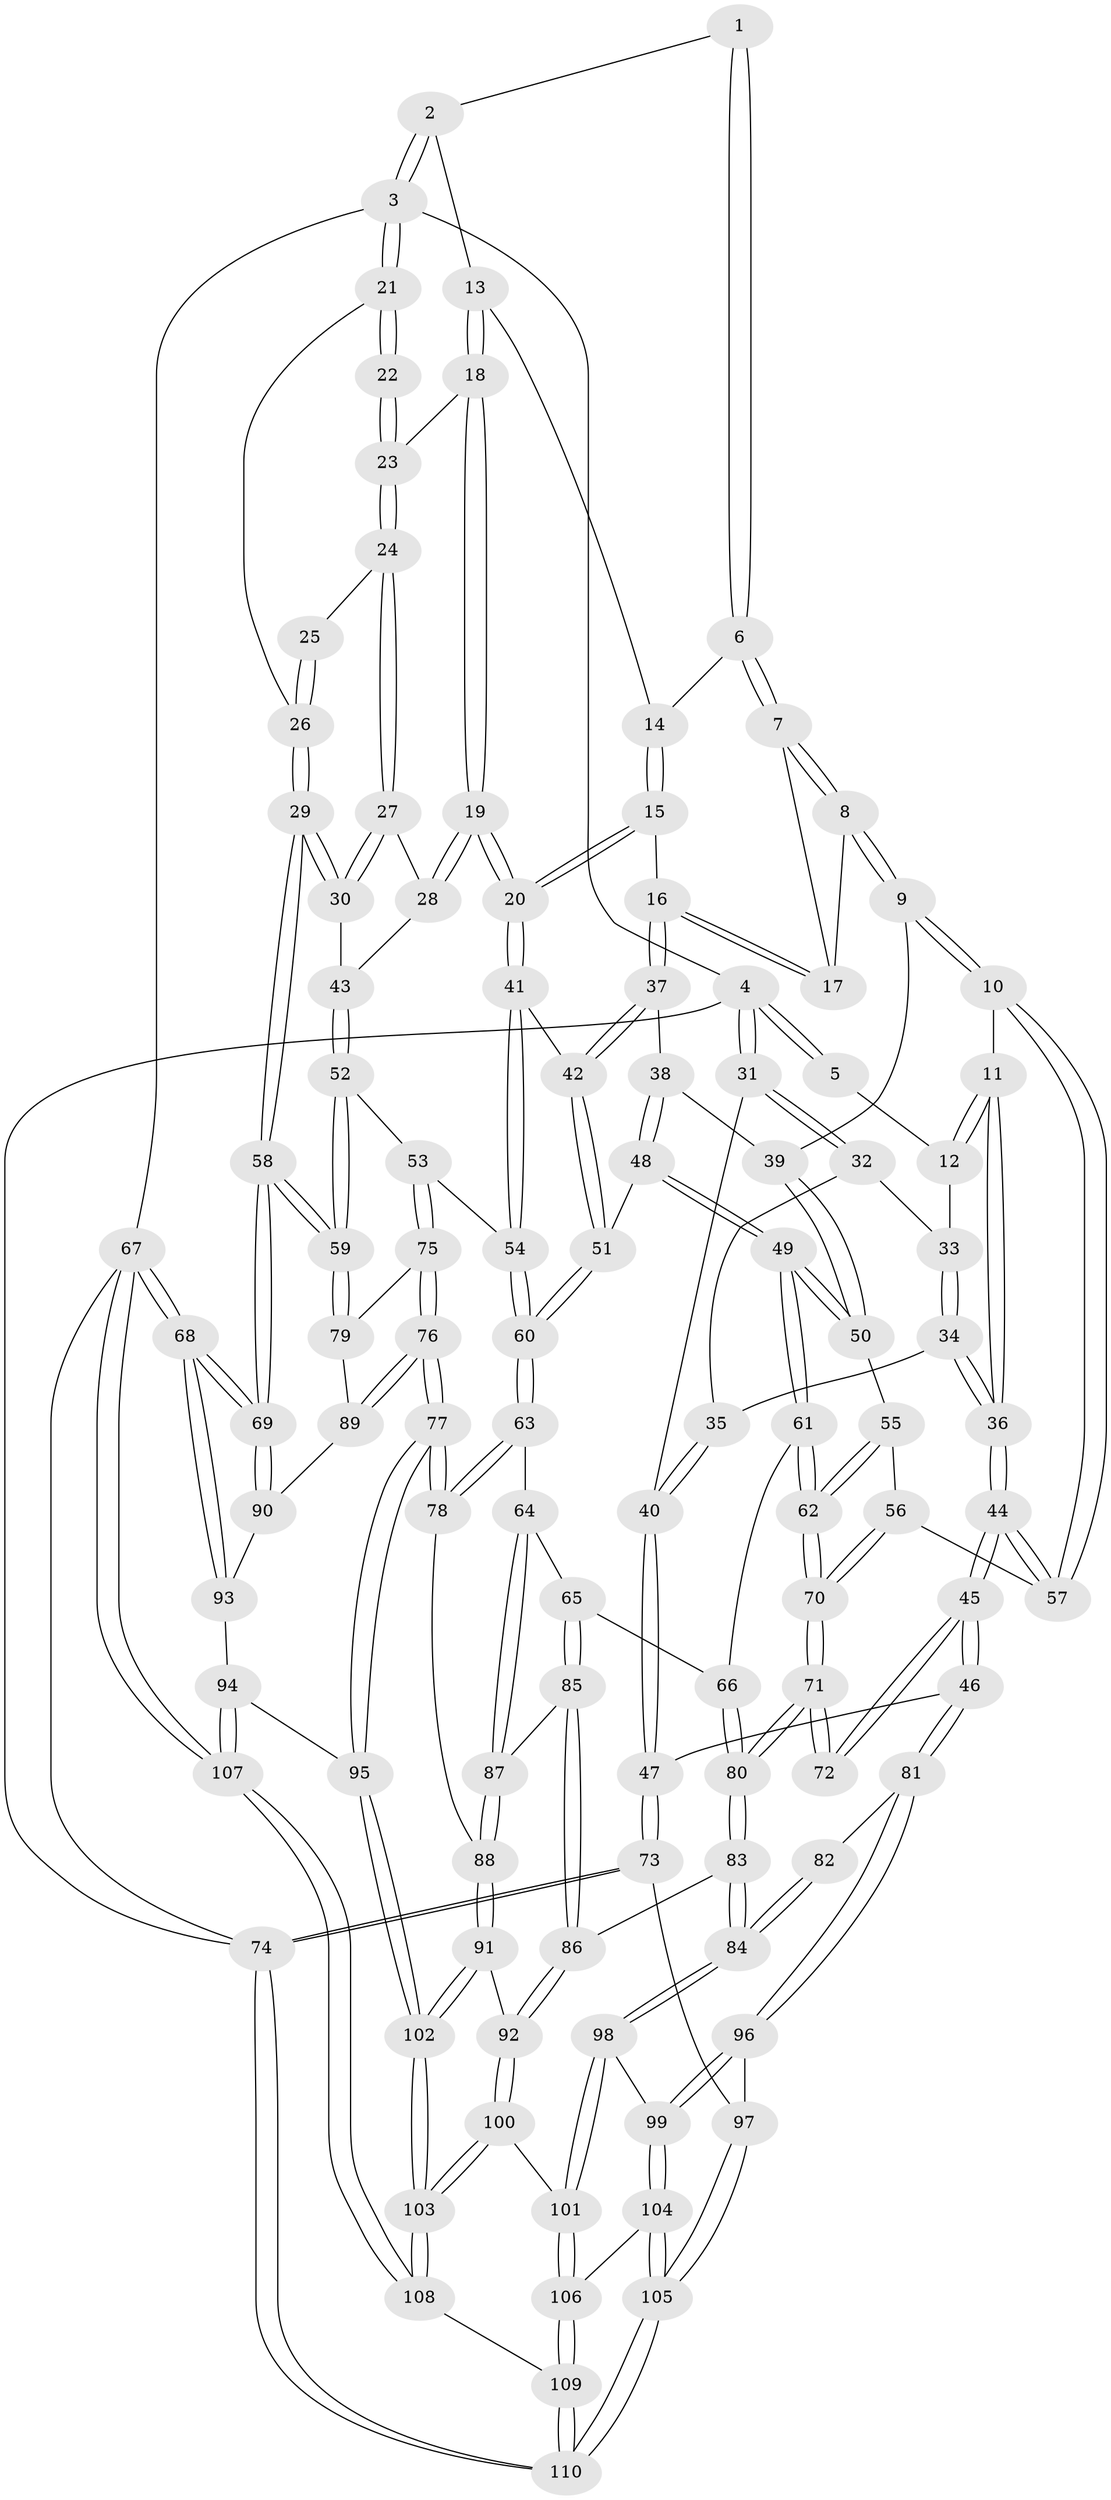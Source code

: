 // coarse degree distribution, {5: 0.35064935064935066, 7: 0.025974025974025976, 2: 0.03896103896103896, 3: 0.09090909090909091, 8: 0.012987012987012988, 6: 0.16883116883116883, 4: 0.3116883116883117}
// Generated by graph-tools (version 1.1) at 2025/21/03/04/25 18:21:14]
// undirected, 110 vertices, 272 edges
graph export_dot {
graph [start="1"]
  node [color=gray90,style=filled];
  1 [pos="+0.3840176095302006+0"];
  2 [pos="+0.8195756861621942+0"];
  3 [pos="+1+0"];
  4 [pos="+0+0"];
  5 [pos="+0.2747097750329701+0"];
  6 [pos="+0.3964043566028528+0"];
  7 [pos="+0.4095590153325884+0"];
  8 [pos="+0.3516542250048633+0.22793224731871187"];
  9 [pos="+0.33626618005013237+0.25588972817272637"];
  10 [pos="+0.3192066051261804+0.2598465644138905"];
  11 [pos="+0.19286333447302384+0.11836434423447614"];
  12 [pos="+0.18634489204119167+0.1055305670132613"];
  13 [pos="+0.8000165651336263+0.028336655676186696"];
  14 [pos="+0.6264934223441369+0.05790398783273207"];
  15 [pos="+0.5986731027937815+0.2149693434205018"];
  16 [pos="+0.582356891163691+0.2168786196564373"];
  17 [pos="+0.5034317080067788+0.12930792699717206"];
  18 [pos="+0.8032300122394974+0.04385209911347739"];
  19 [pos="+0.7114141762392314+0.2338152244306504"];
  20 [pos="+0.7106058046992194+0.23427826214987957"];
  21 [pos="+1+0"];
  22 [pos="+0.9693314026066325+0.057525369669414135"];
  23 [pos="+0.8050207359891255+0.045018626083276884"];
  24 [pos="+0.9090249107594887+0.13980585564211892"];
  25 [pos="+0.9640763724302338+0.13166740733665283"];
  26 [pos="+1+0.18924358144120276"];
  27 [pos="+0.9108331473047376+0.20798538081301293"];
  28 [pos="+0.8367473659829998+0.2705677185865288"];
  29 [pos="+1+0.3281713742199979"];
  30 [pos="+1+0.2777022294854631"];
  31 [pos="+0+0.11996946781562362"];
  32 [pos="+0.04444394064057376+0.15173089412137"];
  33 [pos="+0.08523413478954951+0.1514049171505379"];
  34 [pos="+0.09853860759301429+0.2929520853069562"];
  35 [pos="+0.048691014673346564+0.2826325405082464"];
  36 [pos="+0.13981212383578423+0.33413317205143656"];
  37 [pos="+0.5668432885470648+0.23483471529178898"];
  38 [pos="+0.46401089273583157+0.2867129623004299"];
  39 [pos="+0.383647356465651+0.2757422897559818"];
  40 [pos="+0+0.27937686523122224"];
  41 [pos="+0.7106468037922219+0.3757872942373139"];
  42 [pos="+0.5675675104696144+0.35549902089870905"];
  43 [pos="+0.8596269836994284+0.30269794319653165"];
  44 [pos="+0.17575505686914586+0.4074906915672038"];
  45 [pos="+0.09296986174286695+0.4918497916373968"];
  46 [pos="+0.045649151631094426+0.5189980601673444"];
  47 [pos="+0+0.5391066764087079"];
  48 [pos="+0.4799597273711459+0.4212500396824616"];
  49 [pos="+0.43767292996758633+0.44403984981173517"];
  50 [pos="+0.4125372461855512+0.4326834459689511"];
  51 [pos="+0.5481184057951507+0.4307350128726194"];
  52 [pos="+0.8862167200290949+0.4104833476366037"];
  53 [pos="+0.7313960417509857+0.47005348469468905"];
  54 [pos="+0.7218808815944856+0.46569074445507064"];
  55 [pos="+0.3618160232623783+0.42884160322552045"];
  56 [pos="+0.2385309544271436+0.40393112022964683"];
  57 [pos="+0.22689415212670877+0.39616754229069057"];
  58 [pos="+1+0.49955798447065763"];
  59 [pos="+1+0.4984760748049155"];
  60 [pos="+0.6241030991065928+0.4984703263884981"];
  61 [pos="+0.4346579352901752+0.47778062857295484"];
  62 [pos="+0.35711676287487165+0.5678729528031341"];
  63 [pos="+0.5979463079173251+0.5458363956932184"];
  64 [pos="+0.5880842339154932+0.5541924957370299"];
  65 [pos="+0.5060260727117515+0.5685607712599944"];
  66 [pos="+0.49681848084036034+0.5661251151042657"];
  67 [pos="+1+1"];
  68 [pos="+1+1"];
  69 [pos="+1+0.6106132186966208"];
  70 [pos="+0.34686186261345436+0.5822966159706067"];
  71 [pos="+0.3464183054342039+0.6153429333156166"];
  72 [pos="+0.2230355216713157+0.5759847828483527"];
  73 [pos="+0+0.7630693912626049"];
  74 [pos="+0+1"];
  75 [pos="+0.7793238434616935+0.5590606985736203"];
  76 [pos="+0.7726015190665448+0.7000871372042387"];
  77 [pos="+0.7429047686000415+0.7413408744258008"];
  78 [pos="+0.7404752847143318+0.7412531195668034"];
  79 [pos="+0.9017191866978619+0.5623055662079767"];
  80 [pos="+0.3506611046873574+0.6261769807697772"];
  81 [pos="+0.18112869735685622+0.7236366435816269"];
  82 [pos="+0.2221575168691385+0.6184290433178438"];
  83 [pos="+0.35051977789403543+0.699544047507344"];
  84 [pos="+0.3267037198031543+0.718166912447152"];
  85 [pos="+0.4826323995634617+0.6930329486969832"];
  86 [pos="+0.44618594039004406+0.7323150216239579"];
  87 [pos="+0.5729375830710103+0.654522491064192"];
  88 [pos="+0.6505225071385111+0.7625992009710013"];
  89 [pos="+0.8562948284811247+0.685069760788756"];
  90 [pos="+0.9761461983424744+0.6921711091822482"];
  91 [pos="+0.5972464276265292+0.8026921040923065"];
  92 [pos="+0.49729009833120913+0.7958783412449806"];
  93 [pos="+0.8953825239658131+0.8160989941664459"];
  94 [pos="+0.8015216222465088+0.8340502931467928"];
  95 [pos="+0.7943506541555535+0.8282685813523482"];
  96 [pos="+0.2061259567938089+0.7710744252204417"];
  97 [pos="+0.0814468260338612+0.7984616356456937"];
  98 [pos="+0.2908363361444601+0.7484028349788722"];
  99 [pos="+0.23449320539265783+0.7839548443673695"];
  100 [pos="+0.4561437427888975+0.8875345139690572"];
  101 [pos="+0.43716647256839375+0.8980468585219669"];
  102 [pos="+0.623882997725122+0.9810706555267316"];
  103 [pos="+0.6138848599446717+1"];
  104 [pos="+0.2499629985160323+0.9435709147186028"];
  105 [pos="+0.11612960840910119+1"];
  106 [pos="+0.41788618810827155+0.9155317582496199"];
  107 [pos="+0.9627961067990322+1"];
  108 [pos="+0.6344777513792839+1"];
  109 [pos="+0.4873760649254932+1"];
  110 [pos="+0.10579496545406078+1"];
  1 -- 2;
  1 -- 6;
  1 -- 6;
  2 -- 3;
  2 -- 3;
  2 -- 13;
  3 -- 4;
  3 -- 21;
  3 -- 21;
  3 -- 67;
  4 -- 5;
  4 -- 5;
  4 -- 31;
  4 -- 31;
  4 -- 74;
  5 -- 12;
  6 -- 7;
  6 -- 7;
  6 -- 14;
  7 -- 8;
  7 -- 8;
  7 -- 17;
  8 -- 9;
  8 -- 9;
  8 -- 17;
  9 -- 10;
  9 -- 10;
  9 -- 39;
  10 -- 11;
  10 -- 57;
  10 -- 57;
  11 -- 12;
  11 -- 12;
  11 -- 36;
  11 -- 36;
  12 -- 33;
  13 -- 14;
  13 -- 18;
  13 -- 18;
  14 -- 15;
  14 -- 15;
  15 -- 16;
  15 -- 20;
  15 -- 20;
  16 -- 17;
  16 -- 17;
  16 -- 37;
  16 -- 37;
  18 -- 19;
  18 -- 19;
  18 -- 23;
  19 -- 20;
  19 -- 20;
  19 -- 28;
  19 -- 28;
  20 -- 41;
  20 -- 41;
  21 -- 22;
  21 -- 22;
  21 -- 26;
  22 -- 23;
  22 -- 23;
  23 -- 24;
  23 -- 24;
  24 -- 25;
  24 -- 27;
  24 -- 27;
  25 -- 26;
  25 -- 26;
  26 -- 29;
  26 -- 29;
  27 -- 28;
  27 -- 30;
  27 -- 30;
  28 -- 43;
  29 -- 30;
  29 -- 30;
  29 -- 58;
  29 -- 58;
  30 -- 43;
  31 -- 32;
  31 -- 32;
  31 -- 40;
  32 -- 33;
  32 -- 35;
  33 -- 34;
  33 -- 34;
  34 -- 35;
  34 -- 36;
  34 -- 36;
  35 -- 40;
  35 -- 40;
  36 -- 44;
  36 -- 44;
  37 -- 38;
  37 -- 42;
  37 -- 42;
  38 -- 39;
  38 -- 48;
  38 -- 48;
  39 -- 50;
  39 -- 50;
  40 -- 47;
  40 -- 47;
  41 -- 42;
  41 -- 54;
  41 -- 54;
  42 -- 51;
  42 -- 51;
  43 -- 52;
  43 -- 52;
  44 -- 45;
  44 -- 45;
  44 -- 57;
  44 -- 57;
  45 -- 46;
  45 -- 46;
  45 -- 72;
  45 -- 72;
  46 -- 47;
  46 -- 81;
  46 -- 81;
  47 -- 73;
  47 -- 73;
  48 -- 49;
  48 -- 49;
  48 -- 51;
  49 -- 50;
  49 -- 50;
  49 -- 61;
  49 -- 61;
  50 -- 55;
  51 -- 60;
  51 -- 60;
  52 -- 53;
  52 -- 59;
  52 -- 59;
  53 -- 54;
  53 -- 75;
  53 -- 75;
  54 -- 60;
  54 -- 60;
  55 -- 56;
  55 -- 62;
  55 -- 62;
  56 -- 57;
  56 -- 70;
  56 -- 70;
  58 -- 59;
  58 -- 59;
  58 -- 69;
  58 -- 69;
  59 -- 79;
  59 -- 79;
  60 -- 63;
  60 -- 63;
  61 -- 62;
  61 -- 62;
  61 -- 66;
  62 -- 70;
  62 -- 70;
  63 -- 64;
  63 -- 78;
  63 -- 78;
  64 -- 65;
  64 -- 87;
  64 -- 87;
  65 -- 66;
  65 -- 85;
  65 -- 85;
  66 -- 80;
  66 -- 80;
  67 -- 68;
  67 -- 68;
  67 -- 107;
  67 -- 107;
  67 -- 74;
  68 -- 69;
  68 -- 69;
  68 -- 93;
  68 -- 93;
  69 -- 90;
  69 -- 90;
  70 -- 71;
  70 -- 71;
  71 -- 72;
  71 -- 72;
  71 -- 80;
  71 -- 80;
  73 -- 74;
  73 -- 74;
  73 -- 97;
  74 -- 110;
  74 -- 110;
  75 -- 76;
  75 -- 76;
  75 -- 79;
  76 -- 77;
  76 -- 77;
  76 -- 89;
  76 -- 89;
  77 -- 78;
  77 -- 78;
  77 -- 95;
  77 -- 95;
  78 -- 88;
  79 -- 89;
  80 -- 83;
  80 -- 83;
  81 -- 82;
  81 -- 96;
  81 -- 96;
  82 -- 84;
  82 -- 84;
  83 -- 84;
  83 -- 84;
  83 -- 86;
  84 -- 98;
  84 -- 98;
  85 -- 86;
  85 -- 86;
  85 -- 87;
  86 -- 92;
  86 -- 92;
  87 -- 88;
  87 -- 88;
  88 -- 91;
  88 -- 91;
  89 -- 90;
  90 -- 93;
  91 -- 92;
  91 -- 102;
  91 -- 102;
  92 -- 100;
  92 -- 100;
  93 -- 94;
  94 -- 95;
  94 -- 107;
  94 -- 107;
  95 -- 102;
  95 -- 102;
  96 -- 97;
  96 -- 99;
  96 -- 99;
  97 -- 105;
  97 -- 105;
  98 -- 99;
  98 -- 101;
  98 -- 101;
  99 -- 104;
  99 -- 104;
  100 -- 101;
  100 -- 103;
  100 -- 103;
  101 -- 106;
  101 -- 106;
  102 -- 103;
  102 -- 103;
  103 -- 108;
  103 -- 108;
  104 -- 105;
  104 -- 105;
  104 -- 106;
  105 -- 110;
  105 -- 110;
  106 -- 109;
  106 -- 109;
  107 -- 108;
  107 -- 108;
  108 -- 109;
  109 -- 110;
  109 -- 110;
}
